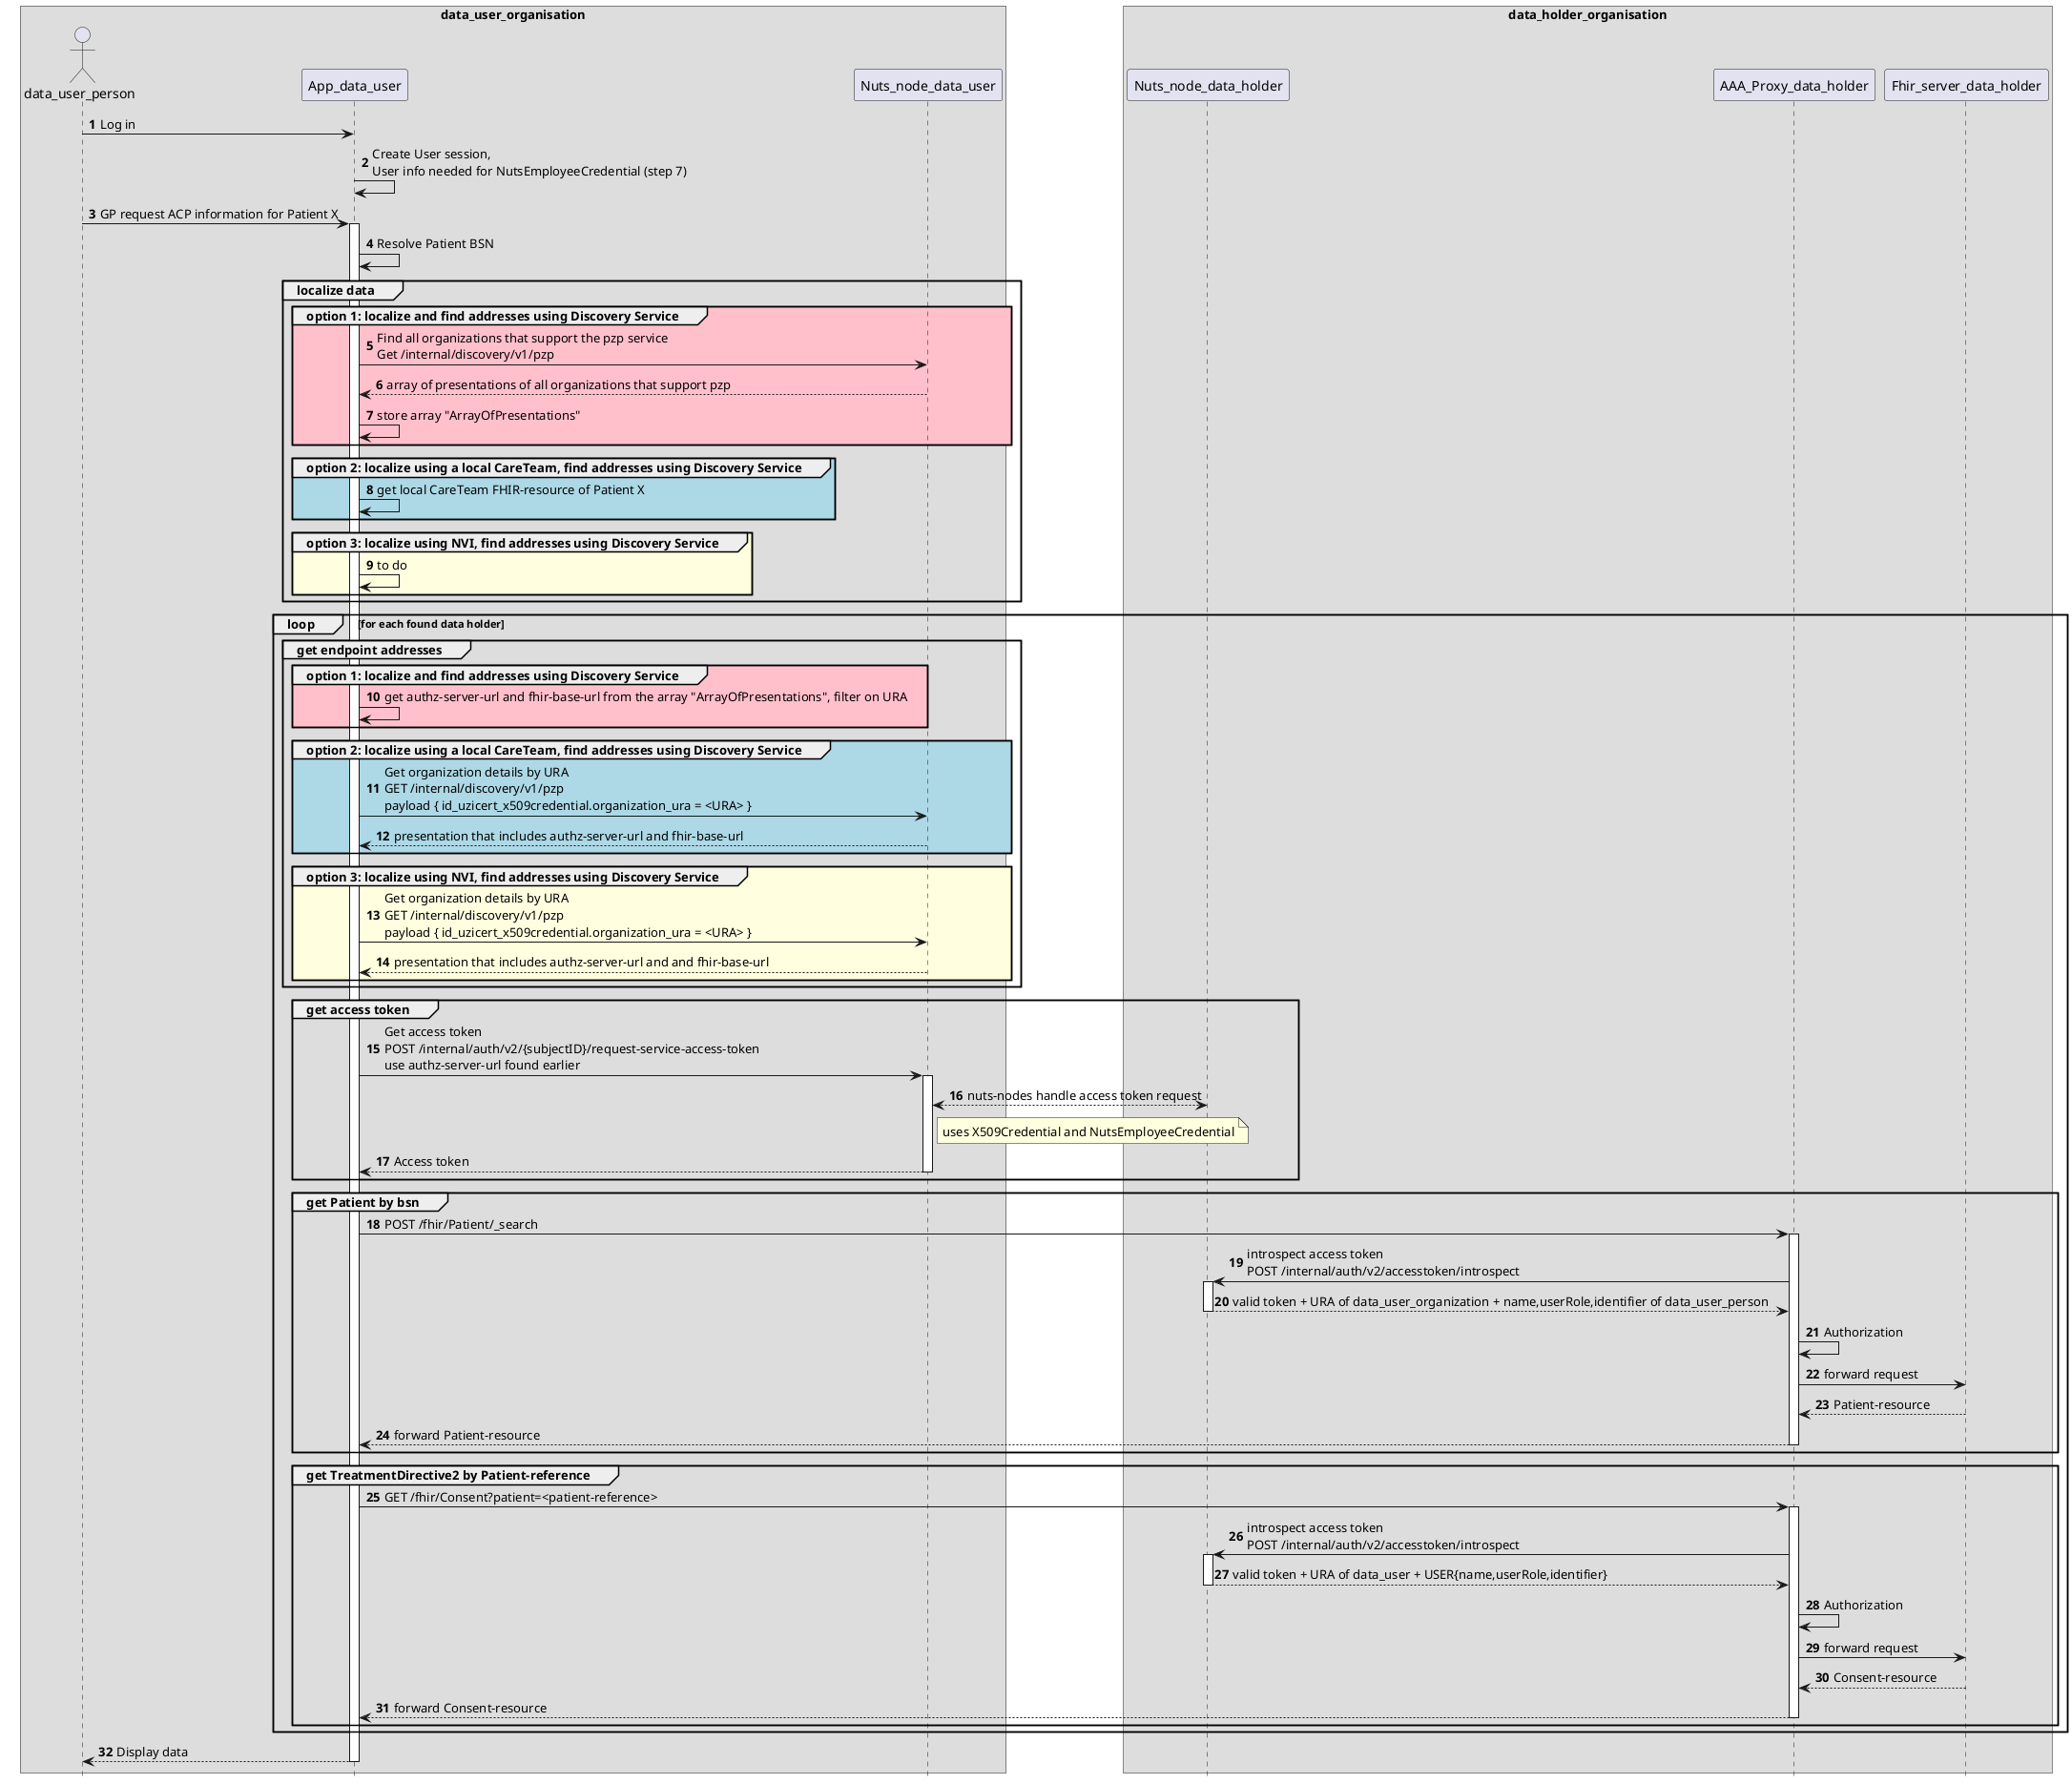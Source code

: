 @startuml
hide footbox
autonumber
skinparam BoxPadding 20

box data_user_organisation
actor data_user_person
participant App_data_user
participant Nuts_node_data_user
end box

box data_holder_organisation
participant Nuts_node_data_holder
participant AAA_Proxy_data_holder
participant Fhir_server_data_holder
end box
data_user_person -> App_data_user : Log in
App_data_user -> App_data_user : Create User session, \nUser info needed for NutsEmployeeCredential (step 7)

data_user_person -> App_data_user : GP request ACP information for Patient X
activate App_data_user
    App_data_user -> App_data_user: Resolve Patient BSN

    group localize data
        group #pink option 1: localize and find addresses using Discovery Service
            App_data_user -> Nuts_node_data_user: Find all organizations that support the pzp service \nGet /internal/discovery/v1/pzp
            Nuts_node_data_user --> App_data_user: array of presentations of all organizations that support pzp
            App_data_user-> App_data_user: store array "ArrayOfPresentations"
        end group

        group #lightblue option 2: localize using a local CareTeam, find addresses using Discovery Service
            App_data_user -> App_data_user: get local CareTeam FHIR-resource of Patient X
        end group

        group #LightYellow option 3: localize using NVI, find addresses using Discovery Service
            App_data_user->App_data_user: to do
        end group
    end group

    loop for each found data holder
        group get endpoint addresses
            group #pink option 1: localize and find addresses using Discovery Service
                App_data_user-> App_data_user: get authz-server-url and fhir-base-url from the array "ArrayOfPresentations", filter on URA
            end group
            
            group #lightblue option 2: localize using a local CareTeam, find addresses using Discovery Service
                App_data_user -> Nuts_node_data_user: Get organization details by URA \nGET /internal/discovery/v1/pzp \npayload { id_uzicert_x509credential.organization_ura = <URA> }
                Nuts_node_data_user --> App_data_user: presentation that includes authz-server-url and fhir-base-url
            end group

            group #LightYellow option 3: localize using NVI, find addresses using Discovery Service
                App_data_user -> Nuts_node_data_user: Get organization details by URA \nGET /internal/discovery/v1/pzp \npayload { id_uzicert_x509credential.organization_ura = <URA> }
                Nuts_node_data_user --> App_data_user: presentation that includes authz-server-url and and fhir-base-url
            end group
        end group

        group get access token    
            App_data_user -> Nuts_node_data_user: Get access token \nPOST /internal/auth/v2/{subjectID}/request-service-access-token \nuse authz-server-url found earlier
            activate Nuts_node_data_user
                Nuts_node_data_user <--> Nuts_node_data_holder : nuts-nodes handle access token request
                note right of Nuts_node_data_user : uses X509Credential and NutsEmployeeCredential
                Nuts_node_data_user --> App_data_user : Access token
            deactivate Nuts_node_data_user
        end group

        group get Patient by bsn
            App_data_user -> AAA_Proxy_data_holder: POST /fhir/Patient/_search
            activate AAA_Proxy_data_holder
                AAA_Proxy_data_holder -> Nuts_node_data_holder : introspect access token\nPOST /internal/auth/v2/accesstoken/introspect
                activate Nuts_node_data_holder
                    Nuts_node_data_holder-->AAA_Proxy_data_holder : valid token + URA of data_user_organization + name,userRole,identifier of data_user_person
                deactivate Nuts_node_data_holder
                AAA_Proxy_data_holder -> AAA_Proxy_data_holder: Authorization
                AAA_Proxy_data_holder->Fhir_server_data_holder: forward request
                Fhir_server_data_holder-->AAA_Proxy_data_holder: Patient-resource
                AAA_Proxy_data_holder --> App_data_user: forward Patient-resource
            deactivate AAA_Proxy_data_holder
        end group

        group get TreatmentDirective2 by Patient-reference
            App_data_user -> AAA_Proxy_data_holder: GET /fhir/Consent?patient=<patient-reference>
            activate AAA_Proxy_data_holder
                AAA_Proxy_data_holder -> Nuts_node_data_holder : introspect access token\nPOST /internal/auth/v2/accesstoken/introspect
                activate Nuts_node_data_holder
                    Nuts_node_data_holder-->AAA_Proxy_data_holder : valid token + URA of data_user + USER{name,userRole,identifier}
                deactivate Nuts_node_data_holder
                AAA_Proxy_data_holder -> AAA_Proxy_data_holder: Authorization
                AAA_Proxy_data_holder->Fhir_server_data_holder: forward request
                Fhir_server_data_holder-->AAA_Proxy_data_holder: Consent-resource
                AAA_Proxy_data_holder --> App_data_user: forward Consent-resource
            deactivate AAA_Proxy_data_holder
        end group
    end loop
    
    App_data_user-->data_user_person : Display data
deactivate App_data_user

@enduml